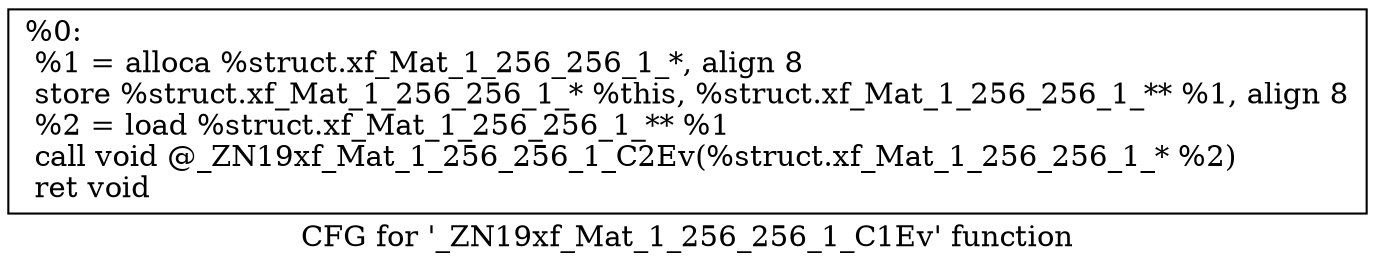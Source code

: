 digraph "CFG for '_ZN19xf_Mat_1_256_256_1_C1Ev' function" {
	label="CFG for '_ZN19xf_Mat_1_256_256_1_C1Ev' function";

	Node0x3337cf0 [shape=record,label="{%0:\l  %1 = alloca %struct.xf_Mat_1_256_256_1_*, align 8\l  store %struct.xf_Mat_1_256_256_1_* %this, %struct.xf_Mat_1_256_256_1_** %1, align 8\l  %2 = load %struct.xf_Mat_1_256_256_1_** %1\l  call void @_ZN19xf_Mat_1_256_256_1_C2Ev(%struct.xf_Mat_1_256_256_1_* %2)\l  ret void\l}"];
}
